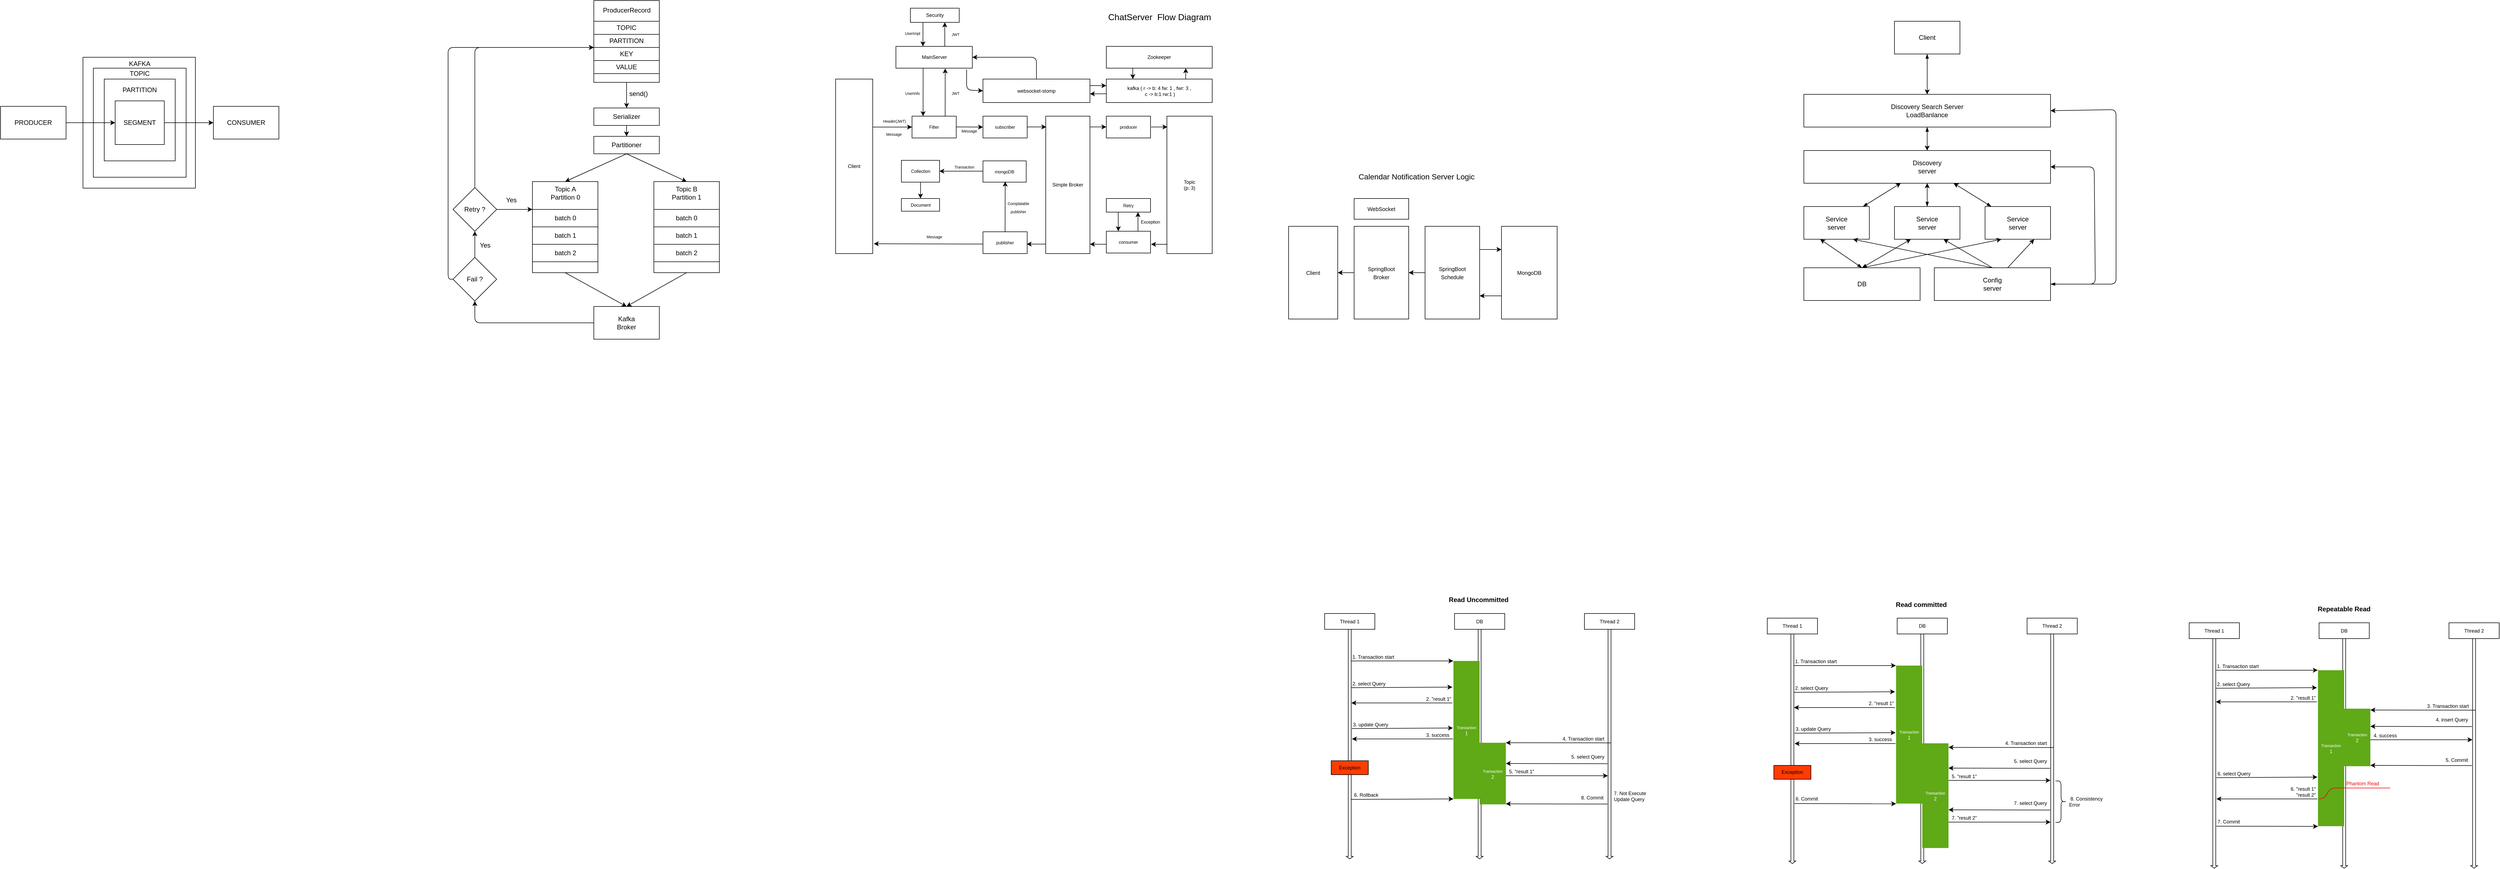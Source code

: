 <mxfile>
    <diagram id="EDpcUb9lTVCbuMQmSW58" name="페이지-1">
        <mxGraphModel dx="856" dy="567" grid="0" gridSize="10" guides="1" tooltips="1" connect="1" arrows="1" fold="1" page="1" pageScale="1" pageWidth="827" pageHeight="1169" math="0" shadow="0">
            <root>
                <mxCell id="0"/>
                <mxCell id="1" parent="0"/>
                <mxCell id="2" value="" style="whiteSpace=wrap;html=1;" parent="1" vertex="1">
                    <mxGeometry x="311" y="250" width="206" height="240" as="geometry"/>
                </mxCell>
                <mxCell id="3" value="&amp;nbsp;" style="whiteSpace=wrap;html=1;" parent="1" vertex="1">
                    <mxGeometry x="330" y="270" width="170" height="200" as="geometry"/>
                </mxCell>
                <mxCell id="4" value="" style="whiteSpace=wrap;html=1;" parent="1" vertex="1">
                    <mxGeometry x="350" y="290" width="130" height="150" as="geometry"/>
                </mxCell>
                <mxCell id="14" value="" style="edgeStyle=none;html=1;" parent="1" source="5" target="10" edge="1">
                    <mxGeometry relative="1" as="geometry"/>
                </mxCell>
                <mxCell id="5" value="SEGMENT" style="whiteSpace=wrap;html=1;" parent="1" vertex="1">
                    <mxGeometry x="370" y="330" width="90" height="80" as="geometry"/>
                </mxCell>
                <mxCell id="6" value="PARTITION" style="text;strokeColor=none;align=center;fillColor=none;html=1;verticalAlign=middle;whiteSpace=wrap;rounded=0;" parent="1" vertex="1">
                    <mxGeometry x="385" y="295" width="60" height="30" as="geometry"/>
                </mxCell>
                <mxCell id="7" value="TOPIC" style="text;strokeColor=none;align=center;fillColor=none;html=1;verticalAlign=middle;whiteSpace=wrap;rounded=0;" parent="1" vertex="1">
                    <mxGeometry x="385" y="265" width="60" height="30" as="geometry"/>
                </mxCell>
                <mxCell id="8" value="KAFKA" style="text;strokeColor=none;align=center;fillColor=none;html=1;verticalAlign=middle;whiteSpace=wrap;rounded=0;" parent="1" vertex="1">
                    <mxGeometry x="385" y="247" width="60" height="30" as="geometry"/>
                </mxCell>
                <mxCell id="13" value="" style="edgeStyle=none;html=1;" parent="1" source="9" target="5" edge="1">
                    <mxGeometry relative="1" as="geometry"/>
                </mxCell>
                <mxCell id="9" value="PRODUCER" style="whiteSpace=wrap;html=1;" parent="1" vertex="1">
                    <mxGeometry x="160" y="340" width="120" height="60" as="geometry"/>
                </mxCell>
                <mxCell id="10" value="CONSUMER" style="whiteSpace=wrap;html=1;" parent="1" vertex="1">
                    <mxGeometry x="550" y="340" width="120" height="60" as="geometry"/>
                </mxCell>
                <mxCell id="42" style="edgeStyle=none;html=1;exitX=0.5;exitY=1;exitDx=0;exitDy=0;entryX=0.5;entryY=0;entryDx=0;entryDy=0;" parent="1" source="16" target="22" edge="1">
                    <mxGeometry relative="1" as="geometry"/>
                </mxCell>
                <mxCell id="16" value="" style="whiteSpace=wrap;html=1;" parent="1" vertex="1">
                    <mxGeometry x="1247" y="146" width="120" height="150" as="geometry"/>
                </mxCell>
                <mxCell id="17" value="ProducerRecord" style="text;html=1;align=center;verticalAlign=middle;resizable=0;points=[];autosize=1;strokeColor=none;fillColor=none;" parent="1" vertex="1">
                    <mxGeometry x="1254.5" y="151" width="105" height="26" as="geometry"/>
                </mxCell>
                <mxCell id="18" value="TOPIC" style="whiteSpace=wrap;html=1;" parent="1" vertex="1">
                    <mxGeometry x="1247" y="184" width="120" height="24" as="geometry"/>
                </mxCell>
                <mxCell id="19" value="PARTITION" style="whiteSpace=wrap;html=1;" parent="1" vertex="1">
                    <mxGeometry x="1247" y="208" width="120" height="24" as="geometry"/>
                </mxCell>
                <mxCell id="20" value="KEY" style="whiteSpace=wrap;html=1;" parent="1" vertex="1">
                    <mxGeometry x="1247" y="232" width="120" height="24" as="geometry"/>
                </mxCell>
                <mxCell id="21" value="VALUE" style="whiteSpace=wrap;html=1;" parent="1" vertex="1">
                    <mxGeometry x="1247" y="256" width="120" height="24" as="geometry"/>
                </mxCell>
                <mxCell id="41" style="edgeStyle=none;html=1;exitX=0.5;exitY=1;exitDx=0;exitDy=0;entryX=0.5;entryY=0;entryDx=0;entryDy=0;" parent="1" source="22" target="23" edge="1">
                    <mxGeometry relative="1" as="geometry"/>
                </mxCell>
                <mxCell id="22" value="Serializer" style="whiteSpace=wrap;html=1;" parent="1" vertex="1">
                    <mxGeometry x="1247" y="343" width="120" height="32" as="geometry"/>
                </mxCell>
                <mxCell id="38" style="edgeStyle=none;html=1;exitX=0.5;exitY=1;exitDx=0;exitDy=0;entryX=0.5;entryY=0;entryDx=0;entryDy=0;" parent="1" source="23" target="24" edge="1">
                    <mxGeometry relative="1" as="geometry"/>
                </mxCell>
                <mxCell id="39" style="edgeStyle=none;html=1;exitX=0.5;exitY=1;exitDx=0;exitDy=0;entryX=0.5;entryY=0;entryDx=0;entryDy=0;" parent="1" source="23" target="29" edge="1">
                    <mxGeometry relative="1" as="geometry"/>
                </mxCell>
                <mxCell id="23" value="Partitioner" style="whiteSpace=wrap;html=1;" parent="1" vertex="1">
                    <mxGeometry x="1247" y="395" width="120" height="32" as="geometry"/>
                </mxCell>
                <mxCell id="36" style="edgeStyle=none;html=1;exitX=0.5;exitY=1;exitDx=0;exitDy=0;entryX=0.5;entryY=0;entryDx=0;entryDy=0;" parent="1" source="24" target="34" edge="1">
                    <mxGeometry relative="1" as="geometry"/>
                </mxCell>
                <mxCell id="24" value="" style="whiteSpace=wrap;html=1;" parent="1" vertex="1">
                    <mxGeometry x="1134.5" y="478" width="120" height="167" as="geometry"/>
                </mxCell>
                <mxCell id="25" value="Topic A&lt;br&gt;Partition 0" style="text;strokeColor=none;align=center;fillColor=none;html=1;verticalAlign=middle;whiteSpace=wrap;rounded=0;" parent="1" vertex="1">
                    <mxGeometry x="1164.503" y="484" width="60" height="30" as="geometry"/>
                </mxCell>
                <mxCell id="26" value="batch 0" style="whiteSpace=wrap;html=1;" parent="1" vertex="1">
                    <mxGeometry x="1134.5" y="529" width="120" height="32" as="geometry"/>
                </mxCell>
                <mxCell id="27" value="batch 1" style="whiteSpace=wrap;html=1;" parent="1" vertex="1">
                    <mxGeometry x="1134.5" y="561" width="120" height="32" as="geometry"/>
                </mxCell>
                <mxCell id="28" value="batch 2" style="whiteSpace=wrap;html=1;" parent="1" vertex="1">
                    <mxGeometry x="1134.5" y="593" width="120" height="32" as="geometry"/>
                </mxCell>
                <mxCell id="37" style="edgeStyle=none;html=1;exitX=0.5;exitY=1;exitDx=0;exitDy=0;entryX=0.5;entryY=0;entryDx=0;entryDy=0;" parent="1" source="29" target="34" edge="1">
                    <mxGeometry relative="1" as="geometry">
                        <mxPoint x="1305" y="704" as="targetPoint"/>
                    </mxGeometry>
                </mxCell>
                <mxCell id="29" value="" style="whiteSpace=wrap;html=1;" parent="1" vertex="1">
                    <mxGeometry x="1357" y="478" width="120" height="167" as="geometry"/>
                </mxCell>
                <mxCell id="30" value="Topic B&lt;br&gt;Partition 1" style="text;strokeColor=none;align=center;fillColor=none;html=1;verticalAlign=middle;whiteSpace=wrap;rounded=0;" parent="1" vertex="1">
                    <mxGeometry x="1387.003" y="484" width="60" height="30" as="geometry"/>
                </mxCell>
                <mxCell id="31" value="batch 0" style="whiteSpace=wrap;html=1;" parent="1" vertex="1">
                    <mxGeometry x="1357" y="529" width="120" height="32" as="geometry"/>
                </mxCell>
                <mxCell id="32" value="batch 1" style="whiteSpace=wrap;html=1;" parent="1" vertex="1">
                    <mxGeometry x="1357" y="561" width="120" height="32" as="geometry"/>
                </mxCell>
                <mxCell id="33" value="batch 2" style="whiteSpace=wrap;html=1;" parent="1" vertex="1">
                    <mxGeometry x="1357" y="593" width="120" height="32" as="geometry"/>
                </mxCell>
                <mxCell id="52" style="edgeStyle=none;html=1;exitX=0;exitY=0.5;exitDx=0;exitDy=0;entryX=0.5;entryY=1;entryDx=0;entryDy=0;" parent="1" source="34" target="45" edge="1">
                    <mxGeometry relative="1" as="geometry">
                        <Array as="points">
                            <mxPoint x="1029" y="737"/>
                        </Array>
                    </mxGeometry>
                </mxCell>
                <mxCell id="34" value="Kafka&lt;br&gt;Broker" style="whiteSpace=wrap;html=1;" parent="1" vertex="1">
                    <mxGeometry x="1247" y="706.996" width="120" height="60" as="geometry"/>
                </mxCell>
                <mxCell id="43" value="send()" style="text;strokeColor=none;align=center;fillColor=none;html=1;verticalAlign=middle;whiteSpace=wrap;rounded=0;" parent="1" vertex="1">
                    <mxGeometry x="1299.497" y="302.004" width="60" height="30" as="geometry"/>
                </mxCell>
                <mxCell id="50" style="edgeStyle=none;html=1;exitX=0.5;exitY=0;exitDx=0;exitDy=0;entryX=0.5;entryY=1;entryDx=0;entryDy=0;" parent="1" source="45" target="46" edge="1">
                    <mxGeometry relative="1" as="geometry"/>
                </mxCell>
                <mxCell id="54" style="edgeStyle=none;html=1;exitX=0;exitY=0.5;exitDx=0;exitDy=0;entryX=0;entryY=0;entryDx=0;entryDy=0;" parent="1" source="45" target="20" edge="1">
                    <mxGeometry relative="1" as="geometry">
                        <Array as="points">
                            <mxPoint x="980" y="657"/>
                            <mxPoint x="980" y="232"/>
                        </Array>
                    </mxGeometry>
                </mxCell>
                <mxCell id="45" value="Fail ?" style="rhombus;whiteSpace=wrap;html=1;" parent="1" vertex="1">
                    <mxGeometry x="989" y="617" width="80" height="80" as="geometry"/>
                </mxCell>
                <mxCell id="47" style="edgeStyle=none;html=1;exitX=1;exitY=0.5;exitDx=0;exitDy=0;entryX=0;entryY=0;entryDx=0;entryDy=0;" parent="1" source="46" target="26" edge="1">
                    <mxGeometry relative="1" as="geometry"/>
                </mxCell>
                <mxCell id="53" style="edgeStyle=none;html=1;exitX=0.5;exitY=0;exitDx=0;exitDy=0;entryX=0;entryY=0;entryDx=0;entryDy=0;" parent="1" source="46" target="20" edge="1">
                    <mxGeometry relative="1" as="geometry">
                        <Array as="points">
                            <mxPoint x="1029" y="232"/>
                        </Array>
                    </mxGeometry>
                </mxCell>
                <mxCell id="46" value="Retry ?" style="rhombus;whiteSpace=wrap;html=1;" parent="1" vertex="1">
                    <mxGeometry x="989" y="489" width="80" height="80" as="geometry"/>
                </mxCell>
                <mxCell id="48" value="Yes" style="text;strokeColor=none;align=center;fillColor=none;html=1;verticalAlign=middle;whiteSpace=wrap;rounded=0;" parent="1" vertex="1">
                    <mxGeometry x="1066.429" y="496.714" width="60" height="30" as="geometry"/>
                </mxCell>
                <mxCell id="51" value="Yes" style="text;strokeColor=none;align=center;fillColor=none;html=1;verticalAlign=middle;whiteSpace=wrap;rounded=0;" parent="1" vertex="1">
                    <mxGeometry x="1018.004" y="580.001" width="60" height="30" as="geometry"/>
                </mxCell>
                <mxCell id="124" value="" style="edgeStyle=none;html=1;fontSize=7;entryX=1;entryY=0.5;entryDx=0;entryDy=0;" parent="1" source="55" target="105" edge="1">
                    <mxGeometry relative="1" as="geometry">
                        <Array as="points">
                            <mxPoint x="2058" y="250"/>
                        </Array>
                    </mxGeometry>
                </mxCell>
                <mxCell id="55" value="websocket-stomp" style="whiteSpace=wrap;html=1;fontSize=9;" parent="1" vertex="1">
                    <mxGeometry x="1960" y="290" width="196" height="43" as="geometry"/>
                </mxCell>
                <mxCell id="56" value="subscriber" style="whiteSpace=wrap;html=1;fontSize=8;" parent="1" vertex="1">
                    <mxGeometry x="1960" y="358.0" width="81" height="40" as="geometry"/>
                </mxCell>
                <mxCell id="57" value="Simple Broker" style="whiteSpace=wrap;html=1;fontSize=9;" parent="1" vertex="1">
                    <mxGeometry x="2075" y="358" width="81" height="252" as="geometry"/>
                </mxCell>
                <mxCell id="83" style="edgeStyle=none;html=1;fontSize=10;exitX=0.75;exitY=0;exitDx=0;exitDy=0;entryX=0.75;entryY=1;entryDx=0;entryDy=0;" parent="1" source="58" target="80" edge="1">
                    <mxGeometry relative="1" as="geometry">
                        <mxPoint x="2330" y="270" as="targetPoint"/>
                    </mxGeometry>
                </mxCell>
                <mxCell id="58" value="kafka ( r -&amp;gt; b: 4 fw: 1 , fwr: 3 ,&lt;br style=&quot;font-size: 9px;&quot;&gt;&amp;nbsp;c -&amp;gt; b:1 rw:1 )" style="whiteSpace=wrap;html=1;fontSize=9;" parent="1" vertex="1">
                    <mxGeometry x="2186" y="290" width="194" height="43" as="geometry"/>
                </mxCell>
                <mxCell id="59" value="producer" style="whiteSpace=wrap;html=1;fontSize=8;" parent="1" vertex="1">
                    <mxGeometry x="2186" y="358.0" width="81" height="40" as="geometry"/>
                </mxCell>
                <mxCell id="60" value="Topic&lt;br style=&quot;font-size: 9px;&quot;&gt;(p: 3)" style="whiteSpace=wrap;html=1;fontSize=9;" parent="1" vertex="1">
                    <mxGeometry x="2297" y="358" width="83" height="252" as="geometry"/>
                </mxCell>
                <mxCell id="61" value="consumer" style="whiteSpace=wrap;html=1;fontSize=8;" parent="1" vertex="1">
                    <mxGeometry x="2186" y="569" width="81" height="40" as="geometry"/>
                </mxCell>
                <mxCell id="63" value="publisher" style="whiteSpace=wrap;html=1;fontSize=8;" parent="1" vertex="1">
                    <mxGeometry x="1960" y="570" width="81" height="40" as="geometry"/>
                </mxCell>
                <mxCell id="73" value="mongoDB" style="whiteSpace=wrap;html=1;fontSize=8;" parent="1" vertex="1">
                    <mxGeometry x="1960" y="440" width="79.25" height="39" as="geometry"/>
                </mxCell>
                <mxCell id="78" value="" style="edgeStyle=none;html=1;fontSize=10;entryX=0;entryY=0.5;entryDx=0;entryDy=0;exitX=0.984;exitY=0.275;exitDx=0;exitDy=0;exitPerimeter=0;" parent="1" source="75" target="99" edge="1">
                    <mxGeometry relative="1" as="geometry"/>
                </mxCell>
                <mxCell id="75" value="Client" style="whiteSpace=wrap;html=1;fontSize=9;" parent="1" vertex="1">
                    <mxGeometry x="1690" y="290" width="68" height="320" as="geometry"/>
                </mxCell>
                <mxCell id="84" value="" style="edgeStyle=none;html=1;fontSize=10;exitX=0.25;exitY=1;exitDx=0;exitDy=0;entryX=0.25;entryY=0;entryDx=0;entryDy=0;" parent="1" source="80" target="58" edge="1">
                    <mxGeometry relative="1" as="geometry"/>
                </mxCell>
                <mxCell id="80" value="Zookeeper" style="whiteSpace=wrap;html=1;fontSize=9;" parent="1" vertex="1">
                    <mxGeometry x="2186" y="230" width="194" height="40" as="geometry"/>
                </mxCell>
                <mxCell id="85" value="&lt;font style=&quot;font-size: 16px;&quot;&gt;ChatServer&amp;nbsp; Flow Diagram&lt;/font&gt;" style="text;strokeColor=none;align=right;fillColor=none;html=1;verticalAlign=top;whiteSpace=wrap;rounded=0;fontSize=14;horizontal=1;" parent="1" vertex="1">
                    <mxGeometry x="2170" y="160" width="210" height="50" as="geometry"/>
                </mxCell>
                <mxCell id="90" value="" style="edgeStyle=none;html=1;fontSize=10;exitX=0;exitY=0.75;exitDx=0;exitDy=0;entryX=1;entryY=0.75;entryDx=0;entryDy=0;" parent="1" source="86" target="88" edge="1">
                    <mxGeometry relative="1" as="geometry"/>
                </mxCell>
                <mxCell id="86" value="&lt;font style=&quot;font-size: 10px;&quot;&gt;MongoDB&lt;/font&gt;" style="whiteSpace=wrap;html=1;" parent="1" vertex="1">
                    <mxGeometry x="2910" y="560" width="102" height="170" as="geometry"/>
                </mxCell>
                <mxCell id="87" value="&lt;span style=&quot;font-size: 10px;&quot;&gt;WebSocket&lt;/span&gt;" style="whiteSpace=wrap;html=1;" parent="1" vertex="1">
                    <mxGeometry x="2640" y="509" width="100" height="38" as="geometry"/>
                </mxCell>
                <mxCell id="89" value="" style="edgeStyle=none;html=1;fontSize=10;exitX=1;exitY=0.25;exitDx=0;exitDy=0;entryX=0;entryY=0.25;entryDx=0;entryDy=0;" parent="1" source="88" target="86" edge="1">
                    <mxGeometry relative="1" as="geometry"/>
                </mxCell>
                <mxCell id="93" value="" style="edgeStyle=none;html=1;fontSize=10;" parent="1" source="88" target="92" edge="1">
                    <mxGeometry relative="1" as="geometry"/>
                </mxCell>
                <mxCell id="88" value="&lt;span style=&quot;font-size: 10px;&quot;&gt;SpringBoot&lt;br&gt;Schedule&lt;/span&gt;" style="whiteSpace=wrap;html=1;" parent="1" vertex="1">
                    <mxGeometry x="2770" y="560" width="100" height="170" as="geometry"/>
                </mxCell>
                <mxCell id="91" value="&lt;span style=&quot;font-size: 10px;&quot;&gt;Client&lt;/span&gt;" style="whiteSpace=wrap;html=1;" parent="1" vertex="1">
                    <mxGeometry x="2520" y="560" width="90" height="170" as="geometry"/>
                </mxCell>
                <mxCell id="94" value="" style="edgeStyle=none;html=1;fontSize=10;" parent="1" source="92" target="91" edge="1">
                    <mxGeometry relative="1" as="geometry"/>
                </mxCell>
                <mxCell id="92" value="&lt;span style=&quot;font-size: 10px;&quot;&gt;SpringBoot&lt;br&gt;Broker&lt;br&gt;&lt;/span&gt;" style="whiteSpace=wrap;html=1;" parent="1" vertex="1">
                    <mxGeometry x="2640" y="560" width="100" height="170" as="geometry"/>
                </mxCell>
                <mxCell id="95" value="&lt;font style=&quot;font-size: 14px;&quot;&gt;Calendar Notification Server Logic&lt;/font&gt;" style="text;strokeColor=none;align=center;fillColor=none;html=1;verticalAlign=middle;whiteSpace=wrap;rounded=0;fontSize=10;" parent="1" vertex="1">
                    <mxGeometry x="2638" y="454" width="233" height="30" as="geometry"/>
                </mxCell>
                <mxCell id="106" value="" style="edgeStyle=none;html=1;exitX=0.75;exitY=0;exitDx=0;exitDy=0;entryX=0.645;entryY=1.013;entryDx=0;entryDy=0;entryPerimeter=0;" parent="1" source="99" target="105" edge="1">
                    <mxGeometry relative="1" as="geometry"/>
                </mxCell>
                <mxCell id="99" value="Filter" style="whiteSpace=wrap;html=1;fontSize=8;" parent="1" vertex="1">
                    <mxGeometry x="1830" y="358.0" width="81" height="40" as="geometry"/>
                </mxCell>
                <mxCell id="108" value="" style="edgeStyle=none;html=1;exitX=0.356;exitY=0.975;exitDx=0;exitDy=0;entryX=0.25;entryY=0;entryDx=0;entryDy=0;exitPerimeter=0;" parent="1" source="105" target="99" edge="1">
                    <mxGeometry relative="1" as="geometry"/>
                </mxCell>
                <mxCell id="125" value="" style="edgeStyle=none;html=1;fontSize=7;entryX=0;entryY=0.5;entryDx=0;entryDy=0;exitX=0.925;exitY=1.058;exitDx=0;exitDy=0;exitPerimeter=0;" parent="1" source="105" target="55" edge="1">
                    <mxGeometry relative="1" as="geometry">
                        <Array as="points">
                            <mxPoint x="1930" y="310"/>
                        </Array>
                    </mxGeometry>
                </mxCell>
                <mxCell id="105" value="MainServer" style="whiteSpace=wrap;html=1;fontSize=9;" parent="1" vertex="1">
                    <mxGeometry x="1800.5" y="230" width="140" height="40" as="geometry"/>
                </mxCell>
                <mxCell id="109" value="&lt;font style=&quot;font-size: 7px;&quot;&gt;JWT&lt;/font&gt;" style="text;strokeColor=none;align=center;fillColor=none;html=1;verticalAlign=middle;whiteSpace=wrap;rounded=0;" parent="1" vertex="1">
                    <mxGeometry x="1890" y="300" width="39.5" height="30" as="geometry"/>
                </mxCell>
                <mxCell id="110" value="&lt;font style=&quot;font-size: 7px;&quot;&gt;UserInfo&lt;/font&gt;" style="text;strokeColor=none;align=center;fillColor=none;html=1;verticalAlign=middle;whiteSpace=wrap;rounded=0;" parent="1" vertex="1">
                    <mxGeometry x="1800.5" y="300" width="60" height="30" as="geometry"/>
                </mxCell>
                <mxCell id="112" value="&lt;font style=&quot;font-size: 7px;&quot;&gt;Header(JWT)&lt;/font&gt;" style="text;strokeColor=none;align=center;fillColor=none;html=1;verticalAlign=middle;whiteSpace=wrap;rounded=0;" parent="1" vertex="1">
                    <mxGeometry x="1768" y="351" width="60" height="30" as="geometry"/>
                </mxCell>
                <mxCell id="113" value="&lt;font style=&quot;font-size: 7px;&quot;&gt;Message&lt;/font&gt;" style="text;strokeColor=none;align=center;fillColor=none;html=1;verticalAlign=middle;whiteSpace=wrap;rounded=0;" parent="1" vertex="1">
                    <mxGeometry x="1767" y="375" width="60" height="30" as="geometry"/>
                </mxCell>
                <mxCell id="114" value="&lt;font style=&quot;font-size: 7px;&quot;&gt;Message&lt;/font&gt;" style="text;strokeColor=none;align=center;fillColor=none;html=1;verticalAlign=middle;whiteSpace=wrap;rounded=0;" parent="1" vertex="1">
                    <mxGeometry x="1904.5" y="369" width="60" height="30" as="geometry"/>
                </mxCell>
                <mxCell id="115" value="Security" style="whiteSpace=wrap;html=1;fontSize=9;" parent="1" vertex="1">
                    <mxGeometry x="1827" y="160" width="89.5" height="26" as="geometry"/>
                </mxCell>
                <mxCell id="116" value="" style="edgeStyle=none;html=1;entryX=0.645;entryY=1.013;entryDx=0;entryDy=0;entryPerimeter=0;" parent="1" edge="1">
                    <mxGeometry relative="1" as="geometry">
                        <mxPoint x="1890" y="230" as="sourcePoint"/>
                        <mxPoint x="1890.05" y="186" as="targetPoint"/>
                    </mxGeometry>
                </mxCell>
                <mxCell id="117" value="" style="edgeStyle=none;html=1;exitX=0.356;exitY=0.975;exitDx=0;exitDy=0;exitPerimeter=0;" parent="1" edge="1">
                    <mxGeometry relative="1" as="geometry">
                        <mxPoint x="1850.09" y="186" as="sourcePoint"/>
                        <mxPoint x="1850" y="230" as="targetPoint"/>
                    </mxGeometry>
                </mxCell>
                <mxCell id="118" value="&lt;font style=&quot;font-size: 7px;&quot;&gt;JWT&lt;/font&gt;" style="text;strokeColor=none;align=center;fillColor=none;html=1;verticalAlign=middle;whiteSpace=wrap;rounded=0;" parent="1" vertex="1">
                    <mxGeometry x="1890" y="200" width="39.5" height="14" as="geometry"/>
                </mxCell>
                <mxCell id="119" value="&lt;span style=&quot;font-size: 7px;&quot;&gt;UserImpl&lt;/span&gt;" style="text;strokeColor=none;align=center;fillColor=none;html=1;verticalAlign=middle;whiteSpace=wrap;rounded=0;" parent="1" vertex="1">
                    <mxGeometry x="1810.5" y="196" width="40" height="18" as="geometry"/>
                </mxCell>
                <mxCell id="121" value="&lt;font style=&quot;font-size: 7px;&quot;&gt;Message&lt;/font&gt;" style="text;strokeColor=none;align=center;fillColor=none;html=1;verticalAlign=middle;whiteSpace=wrap;rounded=0;" parent="1" vertex="1">
                    <mxGeometry x="1840.5" y="563" width="60" height="30" as="geometry"/>
                </mxCell>
                <mxCell id="122" value="" style="edgeStyle=none;html=1;fontSize=10;" parent="1" edge="1">
                    <mxGeometry relative="1" as="geometry">
                        <mxPoint x="2156.0" y="302" as="sourcePoint"/>
                        <mxPoint x="2186" y="302" as="targetPoint"/>
                    </mxGeometry>
                </mxCell>
                <mxCell id="123" value="" style="edgeStyle=none;html=1;fontSize=10;" parent="1" edge="1">
                    <mxGeometry relative="1" as="geometry">
                        <mxPoint x="2186" y="316.865" as="sourcePoint"/>
                        <mxPoint x="2156.0" y="317.135" as="targetPoint"/>
                    </mxGeometry>
                </mxCell>
                <mxCell id="126" value="" style="edgeStyle=none;html=1;fontSize=10;entryX=0;entryY=0.5;entryDx=0;entryDy=0;" parent="1" target="56" edge="1">
                    <mxGeometry relative="1" as="geometry">
                        <mxPoint x="1911.0" y="377.72" as="sourcePoint"/>
                        <mxPoint x="1945.0" y="377.72" as="targetPoint"/>
                    </mxGeometry>
                </mxCell>
                <mxCell id="127" value="&lt;font style=&quot;font-size: 8px;&quot;&gt;Collection&lt;/font&gt;" style="whiteSpace=wrap;html=1;fontSize=8;" parent="1" vertex="1">
                    <mxGeometry x="1810.5" y="439" width="70" height="40" as="geometry"/>
                </mxCell>
                <mxCell id="131" value="&lt;font style=&quot;font-size: 8px;&quot;&gt;Document&lt;/font&gt;" style="whiteSpace=wrap;html=1;fontSize=8;" parent="1" vertex="1">
                    <mxGeometry x="1810.5" y="509" width="70" height="23.29" as="geometry"/>
                </mxCell>
                <mxCell id="134" value="" style="edgeStyle=none;html=1;fontSize=10;" parent="1" edge="1">
                    <mxGeometry relative="1" as="geometry">
                        <mxPoint x="2268" y="377.85" as="sourcePoint"/>
                        <mxPoint x="2298" y="377.85" as="targetPoint"/>
                    </mxGeometry>
                </mxCell>
                <mxCell id="137" value="" style="edgeStyle=none;html=1;fontSize=10;" parent="1" edge="1">
                    <mxGeometry relative="1" as="geometry">
                        <mxPoint x="2156.0" y="377.79" as="sourcePoint"/>
                        <mxPoint x="2186" y="377.79" as="targetPoint"/>
                    </mxGeometry>
                </mxCell>
                <mxCell id="139" value="" style="edgeStyle=none;html=1;fontSize=10;" parent="1" edge="1">
                    <mxGeometry relative="1" as="geometry">
                        <mxPoint x="2041" y="377.79" as="sourcePoint"/>
                        <mxPoint x="2076" y="377.79" as="targetPoint"/>
                    </mxGeometry>
                </mxCell>
                <mxCell id="142" value="" style="edgeStyle=none;html=1;fontSize=10;entryX=0.993;entryY=0.375;entryDx=0;entryDy=0;entryPerimeter=0;" parent="1" edge="1">
                    <mxGeometry relative="1" as="geometry">
                        <mxPoint x="1960" y="458.9" as="sourcePoint"/>
                        <mxPoint x="1880.01" y="458.9" as="targetPoint"/>
                        <Array as="points">
                            <mxPoint x="1940" y="458.9"/>
                        </Array>
                    </mxGeometry>
                </mxCell>
                <mxCell id="145" value="" style="edgeStyle=none;html=1;entryX=0.5;entryY=0;entryDx=0;entryDy=0;" parent="1" target="131" edge="1">
                    <mxGeometry relative="1" as="geometry">
                        <mxPoint x="1845.64" y="479.5" as="sourcePoint"/>
                        <mxPoint x="1845" y="510" as="targetPoint"/>
                    </mxGeometry>
                </mxCell>
                <mxCell id="146" value="" style="edgeStyle=none;html=1;fontSize=10;" parent="1" edge="1">
                    <mxGeometry relative="1" as="geometry">
                        <mxPoint x="1960.49" y="592.55" as="sourcePoint"/>
                        <mxPoint x="1760" y="592" as="targetPoint"/>
                    </mxGeometry>
                </mxCell>
                <mxCell id="147" value="" style="edgeStyle=none;html=1;fontSize=10;entryX=0.99;entryY=0.567;entryDx=0;entryDy=0;entryPerimeter=0;" parent="1" target="63" edge="1">
                    <mxGeometry relative="1" as="geometry">
                        <mxPoint x="2075" y="592.55" as="sourcePoint"/>
                        <mxPoint x="2045.01" y="592.55" as="targetPoint"/>
                    </mxGeometry>
                </mxCell>
                <mxCell id="149" value="" style="edgeStyle=none;html=1;fontSize=10;entryX=0.993;entryY=0.375;entryDx=0;entryDy=0;entryPerimeter=0;" parent="1" edge="1">
                    <mxGeometry relative="1" as="geometry">
                        <mxPoint x="2185.99" y="592.82" as="sourcePoint"/>
                        <mxPoint x="2156.0" y="592.82" as="targetPoint"/>
                    </mxGeometry>
                </mxCell>
                <mxCell id="150" value="" style="edgeStyle=none;html=1;fontSize=10;entryX=0.993;entryY=0.375;entryDx=0;entryDy=0;entryPerimeter=0;" parent="1" edge="1">
                    <mxGeometry relative="1" as="geometry">
                        <mxPoint x="2298" y="593" as="sourcePoint"/>
                        <mxPoint x="2268.01" y="593" as="targetPoint"/>
                    </mxGeometry>
                </mxCell>
                <mxCell id="151" value="&lt;font style=&quot;font-size: 7px;&quot;&gt;Transaction&lt;/font&gt;" style="text;strokeColor=none;align=center;fillColor=none;html=1;verticalAlign=middle;whiteSpace=wrap;rounded=0;" parent="1" vertex="1">
                    <mxGeometry x="1900.5" y="439" width="50.25" height="21" as="geometry"/>
                </mxCell>
                <mxCell id="154" value="" style="edgeStyle=none;html=1;exitX=0.5;exitY=0;exitDx=0;exitDy=0;" parent="1" source="63" edge="1">
                    <mxGeometry relative="1" as="geometry">
                        <mxPoint x="2000.25" y="529.0" as="sourcePoint"/>
                        <mxPoint x="2000.75" y="478" as="targetPoint"/>
                    </mxGeometry>
                </mxCell>
                <mxCell id="155" value="&lt;span style=&quot;font-size: 7px;&quot;&gt;Complatable&lt;br&gt;publisher&lt;br&gt;&lt;/span&gt;" style="text;strokeColor=none;align=center;fillColor=none;html=1;verticalAlign=middle;whiteSpace=wrap;rounded=0;" parent="1" vertex="1">
                    <mxGeometry x="2000" y="509" width="50" height="30" as="geometry"/>
                </mxCell>
                <mxCell id="156" value="Retry" style="whiteSpace=wrap;html=1;fontSize=8;" parent="1" vertex="1">
                    <mxGeometry x="2186" y="509" width="81" height="25" as="geometry"/>
                </mxCell>
                <mxCell id="158" value="Exception" style="text;strokeColor=none;align=center;fillColor=none;html=1;verticalAlign=middle;whiteSpace=wrap;rounded=0;fontSize=8;" parent="1" vertex="1">
                    <mxGeometry x="2237" y="537" width="60" height="30" as="geometry"/>
                </mxCell>
                <mxCell id="159" value="" style="edgeStyle=none;html=1;fontSize=8;exitX=0.269;exitY=0.988;exitDx=0;exitDy=0;exitPerimeter=0;" parent="1" source="156" edge="1">
                    <mxGeometry relative="1" as="geometry">
                        <mxPoint x="2208" y="539" as="sourcePoint"/>
                        <mxPoint x="2208" y="569" as="targetPoint"/>
                    </mxGeometry>
                </mxCell>
                <mxCell id="160" value="" style="edgeStyle=none;html=1;fontSize=8;" parent="1" edge="1">
                    <mxGeometry relative="1" as="geometry">
                        <mxPoint x="2244" y="569" as="sourcePoint"/>
                        <mxPoint x="2244" y="534" as="targetPoint"/>
                    </mxGeometry>
                </mxCell>
                <mxCell id="161" value="Discovery&lt;br&gt;server" style="whiteSpace=wrap;html=1;" parent="1" vertex="1">
                    <mxGeometry x="3464" y="421" width="452" height="60" as="geometry"/>
                </mxCell>
                <mxCell id="180" value="" style="edgeStyle=none;html=1;startArrow=blockThin;startFill=1;" parent="1" source="162" target="161" edge="1">
                    <mxGeometry relative="1" as="geometry"/>
                </mxCell>
                <mxCell id="162" value="Service&lt;br&gt;server" style="whiteSpace=wrap;html=1;" parent="1" vertex="1">
                    <mxGeometry x="3464" y="523.71" width="120" height="60" as="geometry"/>
                </mxCell>
                <mxCell id="181" value="" style="edgeStyle=none;html=1;startArrow=blockThin;startFill=1;" parent="1" source="163" target="161" edge="1">
                    <mxGeometry relative="1" as="geometry"/>
                </mxCell>
                <mxCell id="163" value="Service&lt;br&gt;server" style="whiteSpace=wrap;html=1;" parent="1" vertex="1">
                    <mxGeometry x="3630" y="523.71" width="120" height="60" as="geometry"/>
                </mxCell>
                <mxCell id="182" value="" style="edgeStyle=none;html=1;startArrow=blockThin;startFill=1;" parent="1" source="165" target="161" edge="1">
                    <mxGeometry relative="1" as="geometry"/>
                </mxCell>
                <mxCell id="165" value="Service&lt;br&gt;server" style="whiteSpace=wrap;html=1;" parent="1" vertex="1">
                    <mxGeometry x="3796" y="523.71" width="120" height="60" as="geometry"/>
                </mxCell>
                <mxCell id="177" style="edgeStyle=none;html=1;exitX=0.5;exitY=0;exitDx=0;exitDy=0;entryX=0.25;entryY=1;entryDx=0;entryDy=0;startArrow=blockThin;startFill=1;" parent="1" source="167" target="162" edge="1">
                    <mxGeometry relative="1" as="geometry"/>
                </mxCell>
                <mxCell id="178" style="edgeStyle=none;html=1;exitX=0.5;exitY=0;exitDx=0;exitDy=0;entryX=0.25;entryY=1;entryDx=0;entryDy=0;startArrow=blockThin;startFill=1;" parent="1" source="167" target="163" edge="1">
                    <mxGeometry relative="1" as="geometry"/>
                </mxCell>
                <mxCell id="179" style="edgeStyle=none;html=1;exitX=0.5;exitY=0;exitDx=0;exitDy=0;entryX=0.25;entryY=1;entryDx=0;entryDy=0;startArrow=blockThin;startFill=1;" parent="1" source="167" target="165" edge="1">
                    <mxGeometry relative="1" as="geometry"/>
                </mxCell>
                <mxCell id="167" value="DB" style="whiteSpace=wrap;html=1;" parent="1" vertex="1">
                    <mxGeometry x="3464" y="636" width="213" height="60" as="geometry"/>
                </mxCell>
                <mxCell id="172" value="" style="edgeStyle=none;html=1;entryX=0.75;entryY=1;entryDx=0;entryDy=0;" parent="1" source="170" target="165" edge="1">
                    <mxGeometry relative="1" as="geometry"/>
                </mxCell>
                <mxCell id="173" style="edgeStyle=none;html=1;exitX=0.5;exitY=0;exitDx=0;exitDy=0;entryX=0.75;entryY=1;entryDx=0;entryDy=0;" parent="1" source="170" target="163" edge="1">
                    <mxGeometry relative="1" as="geometry"/>
                </mxCell>
                <mxCell id="174" style="edgeStyle=none;html=1;exitX=0.5;exitY=0;exitDx=0;exitDy=0;entryX=0.75;entryY=1;entryDx=0;entryDy=0;" parent="1" source="170" target="162" edge="1">
                    <mxGeometry relative="1" as="geometry"/>
                </mxCell>
                <mxCell id="176" style="edgeStyle=none;html=1;exitX=1;exitY=0.5;exitDx=0;exitDy=0;entryX=1;entryY=0.5;entryDx=0;entryDy=0;" parent="1" source="170" target="161" edge="1">
                    <mxGeometry relative="1" as="geometry">
                        <Array as="points">
                            <mxPoint x="3998" y="666"/>
                            <mxPoint x="3996" y="451"/>
                        </Array>
                    </mxGeometry>
                </mxCell>
                <mxCell id="187" style="edgeStyle=none;html=1;exitX=1;exitY=0.5;exitDx=0;exitDy=0;entryX=1;entryY=0.5;entryDx=0;entryDy=0;startArrow=blockThin;startFill=1;" parent="1" source="170" target="183" edge="1">
                    <mxGeometry relative="1" as="geometry">
                        <Array as="points">
                            <mxPoint x="4036" y="666"/>
                            <mxPoint x="4036" y="346"/>
                        </Array>
                    </mxGeometry>
                </mxCell>
                <mxCell id="170" value="Config&lt;br&gt;server" style="whiteSpace=wrap;html=1;" parent="1" vertex="1">
                    <mxGeometry x="3703" y="636" width="213" height="60" as="geometry"/>
                </mxCell>
                <mxCell id="184" value="" style="edgeStyle=none;html=1;startArrow=blockThin;startFill=1;" parent="1" source="183" target="161" edge="1">
                    <mxGeometry relative="1" as="geometry"/>
                </mxCell>
                <mxCell id="183" value="Discovery Search Server&lt;br&gt;LoadBanlance" style="whiteSpace=wrap;html=1;" parent="1" vertex="1">
                    <mxGeometry x="3464" y="318" width="452" height="60" as="geometry"/>
                </mxCell>
                <mxCell id="186" value="" style="edgeStyle=none;html=1;startArrow=blockThin;startFill=1;" parent="1" source="185" target="183" edge="1">
                    <mxGeometry relative="1" as="geometry"/>
                </mxCell>
                <mxCell id="185" value="Client" style="whiteSpace=wrap;html=1;" parent="1" vertex="1">
                    <mxGeometry x="3630" y="184" width="120" height="60" as="geometry"/>
                </mxCell>
                <mxCell id="188" value="Thread 1" style="whiteSpace=wrap;html=1;fontSize=9;" vertex="1" parent="1">
                    <mxGeometry x="2586" y="1270" width="92" height="29" as="geometry"/>
                </mxCell>
                <mxCell id="194" value="" style="shape=singleArrow;direction=south;whiteSpace=wrap;html=1;arrowWidth=0.434;arrowSize=0.011;fillColor=#FFFFFF;" vertex="1" parent="1">
                    <mxGeometry x="2625.75" y="1299" width="12.5" height="421" as="geometry"/>
                </mxCell>
                <mxCell id="198" value="" style="shape=singleArrow;direction=south;whiteSpace=wrap;html=1;arrowWidth=0.434;arrowSize=0.011;fillColor=#FFFFFF;" vertex="1" parent="1">
                    <mxGeometry x="2863.75" y="1299" width="12.5" height="421" as="geometry"/>
                </mxCell>
                <mxCell id="199" value="" style="shape=singleArrow;direction=south;whiteSpace=wrap;html=1;arrowWidth=0.434;arrowSize=0.011;fillColor=#FFFFFF;" vertex="1" parent="1">
                    <mxGeometry x="3101.75" y="1299" width="12.5" height="421" as="geometry"/>
                </mxCell>
                <mxCell id="207" value="&lt;font style=&quot;font-size: 7px;&quot;&gt;Transaction&lt;br&gt;&lt;/font&gt;1" style="rounded=0;whiteSpace=wrap;html=1;fontSize=9;horizontal=1;labelBackgroundColor=none;fillColor=#60a917;fontColor=#ffffff;strokeColor=none;" vertex="1" parent="1">
                    <mxGeometry x="2822" y="1357" width="48" height="253" as="geometry"/>
                </mxCell>
                <mxCell id="208" value="" style="endArrow=classic;html=1;fontSize=7;entryX=-0.007;entryY=0.043;entryDx=0;entryDy=0;entryPerimeter=0;" edge="1" parent="1">
                    <mxGeometry relative="1" as="geometry">
                        <mxPoint x="2635" y="1357" as="sourcePoint"/>
                        <mxPoint x="2821.685" y="1356.975" as="targetPoint"/>
                    </mxGeometry>
                </mxCell>
                <mxCell id="210" value="1. Transaction start" style="edgeLabel;resizable=0;html=1;align=left;verticalAlign=bottom;fontSize=9;" connectable="0" vertex="1" parent="208">
                    <mxGeometry x="-1" relative="1" as="geometry"/>
                </mxCell>
                <mxCell id="211" value="" style="endArrow=classic;html=1;fontSize=7;" edge="1" parent="1">
                    <mxGeometry relative="1" as="geometry">
                        <mxPoint x="2635" y="1406" as="sourcePoint"/>
                        <mxPoint x="2820" y="1405" as="targetPoint"/>
                    </mxGeometry>
                </mxCell>
                <mxCell id="213" value="2. select Query" style="edgeLabel;resizable=0;html=1;align=left;verticalAlign=bottom;fontSize=9;" connectable="0" vertex="1" parent="211">
                    <mxGeometry x="-1" relative="1" as="geometry"/>
                </mxCell>
                <mxCell id="216" value="" style="endArrow=classic;html=1;fontSize=7;exitX=-0.023;exitY=0.237;exitDx=0;exitDy=0;exitPerimeter=0;" edge="1" parent="1">
                    <mxGeometry relative="1" as="geometry">
                        <mxPoint x="2819.942" y="1434.025" as="sourcePoint"/>
                        <mxPoint x="2635" y="1434" as="targetPoint"/>
                    </mxGeometry>
                </mxCell>
                <mxCell id="218" value="2. &quot;result 1&quot;" style="edgeLabel;resizable=0;html=1;align=left;verticalAlign=bottom;fontSize=9;" connectable="0" vertex="1" parent="216">
                    <mxGeometry x="-1" relative="1" as="geometry">
                        <mxPoint x="-50" as="offset"/>
                    </mxGeometry>
                </mxCell>
                <mxCell id="219" value="" style="endArrow=classic;html=1;fontSize=7;" edge="1" parent="1">
                    <mxGeometry relative="1" as="geometry">
                        <mxPoint x="2636" y="1481" as="sourcePoint"/>
                        <mxPoint x="2821" y="1480.0" as="targetPoint"/>
                    </mxGeometry>
                </mxCell>
                <mxCell id="220" value="3. update Query" style="edgeLabel;resizable=0;html=1;align=left;verticalAlign=bottom;fontSize=9;" connectable="0" vertex="1" parent="219">
                    <mxGeometry x="-1" relative="1" as="geometry"/>
                </mxCell>
                <mxCell id="221" value="" style="endArrow=classic;html=1;fontSize=7;exitX=-0.023;exitY=0.237;exitDx=0;exitDy=0;exitPerimeter=0;" edge="1" parent="1">
                    <mxGeometry relative="1" as="geometry">
                        <mxPoint x="2821.002" y="1500.025" as="sourcePoint"/>
                        <mxPoint x="2636.06" y="1500" as="targetPoint"/>
                    </mxGeometry>
                </mxCell>
                <mxCell id="223" value="3. success" style="edgeLabel;resizable=0;html=1;align=left;verticalAlign=bottom;fontSize=9;" connectable="0" vertex="1" parent="221">
                    <mxGeometry x="-1" relative="1" as="geometry">
                        <mxPoint x="-51" as="offset"/>
                    </mxGeometry>
                </mxCell>
                <mxCell id="224" value="&lt;font style=&quot;font-size: 7px;&quot;&gt;Transaction&lt;br&gt;&lt;/font&gt;2" style="rounded=0;whiteSpace=wrap;html=1;fontSize=9;horizontal=1;labelBackgroundColor=none;fillColor=#60a917;fontColor=#ffffff;strokeColor=none;" vertex="1" parent="1">
                    <mxGeometry x="2870" y="1507" width="48" height="113" as="geometry"/>
                </mxCell>
                <mxCell id="225" value="" style="endArrow=classic;html=1;fontSize=7;exitX=0;exitY=0;exitDx=208.221;exitDy=3.535;exitPerimeter=0;" edge="1" parent="1" source="199">
                    <mxGeometry relative="1" as="geometry">
                        <mxPoint x="3102.942" y="1507.025" as="sourcePoint"/>
                        <mxPoint x="2918" y="1507" as="targetPoint"/>
                    </mxGeometry>
                </mxCell>
                <mxCell id="226" value="4. Transaction start" style="edgeLabel;resizable=0;html=1;align=left;verticalAlign=bottom;fontSize=9;" connectable="0" vertex="1" parent="225">
                    <mxGeometry x="-1" relative="1" as="geometry">
                        <mxPoint x="-91" as="offset"/>
                    </mxGeometry>
                </mxCell>
                <mxCell id="227" value="" style="endArrow=classic;html=1;fontSize=7;exitX=0.484;exitY=0.807;exitDx=0;exitDy=0;exitPerimeter=0;" edge="1" parent="1">
                    <mxGeometry relative="1" as="geometry">
                        <mxPoint x="3104.163" y="1545.428" as="sourcePoint"/>
                        <mxPoint x="2918" y="1545" as="targetPoint"/>
                    </mxGeometry>
                </mxCell>
                <mxCell id="228" value="5. select Query" style="edgeLabel;resizable=0;html=1;align=left;verticalAlign=bottom;fontSize=9;" connectable="0" vertex="1" parent="227">
                    <mxGeometry x="-1" relative="1" as="geometry">
                        <mxPoint x="-68" y="-5" as="offset"/>
                    </mxGeometry>
                </mxCell>
                <mxCell id="229" value="" style="endArrow=classic;html=1;fontSize=7;entryX=0.523;entryY=0.746;entryDx=0;entryDy=0;entryPerimeter=0;" edge="1" parent="1">
                    <mxGeometry relative="1" as="geometry">
                        <mxPoint x="2918" y="1567.5" as="sourcePoint"/>
                        <mxPoint x="3104.925" y="1567.541" as="targetPoint"/>
                    </mxGeometry>
                </mxCell>
                <mxCell id="230" value="5. &quot;result 1&quot;" style="edgeLabel;resizable=0;html=1;align=left;verticalAlign=bottom;fontSize=9;" connectable="0" vertex="1" parent="229">
                    <mxGeometry x="-1" relative="1" as="geometry">
                        <mxPoint x="4" as="offset"/>
                    </mxGeometry>
                </mxCell>
                <mxCell id="231" value="Exception" style="rounded=0;whiteSpace=wrap;html=1;labelBackgroundColor=none;fontSize=9;fillColor=#FF3C00;" vertex="1" parent="1">
                    <mxGeometry x="2598" y="1540" width="68" height="25.5" as="geometry"/>
                </mxCell>
                <mxCell id="232" value="" style="endArrow=classic;html=1;fontSize=7;exitX=0.677;exitY=0.312;exitDx=0;exitDy=0;exitPerimeter=0;" edge="1" parent="1">
                    <mxGeometry relative="1" as="geometry">
                        <mxPoint x="2634.35" y="1610.859" as="sourcePoint"/>
                        <mxPoint x="2822" y="1610.0" as="targetPoint"/>
                    </mxGeometry>
                </mxCell>
                <mxCell id="233" value="6. Rollback" style="edgeLabel;resizable=0;html=1;align=left;verticalAlign=bottom;fontSize=9;" connectable="0" vertex="1" parent="232">
                    <mxGeometry x="-1" relative="1" as="geometry">
                        <mxPoint x="4" as="offset"/>
                    </mxGeometry>
                </mxCell>
                <mxCell id="234" value="" style="endArrow=classic;html=1;fontSize=7;exitX=0.484;exitY=0.807;exitDx=0;exitDy=0;exitPerimeter=0;" edge="1" parent="1">
                    <mxGeometry relative="1" as="geometry">
                        <mxPoint x="3104.162" y="1619.428" as="sourcePoint"/>
                        <mxPoint x="2918" y="1619.0" as="targetPoint"/>
                    </mxGeometry>
                </mxCell>
                <mxCell id="235" value="8. Commit" style="edgeLabel;resizable=0;html=1;align=left;verticalAlign=bottom;fontSize=9;" connectable="0" vertex="1" parent="234">
                    <mxGeometry x="-1" relative="1" as="geometry">
                        <mxPoint x="-50" y="-4" as="offset"/>
                    </mxGeometry>
                </mxCell>
                <mxCell id="236" value="7. Not Execute Update Query&amp;nbsp;" style="text;strokeColor=none;align=left;fillColor=none;html=1;verticalAlign=middle;whiteSpace=wrap;rounded=0;labelBackgroundColor=none;fontSize=9;" vertex="1" parent="1">
                    <mxGeometry x="3114.25" y="1590" width="65.75" height="30" as="geometry"/>
                </mxCell>
                <mxCell id="240" value="DB" style="whiteSpace=wrap;html=1;fontSize=9;" vertex="1" parent="1">
                    <mxGeometry x="2824" y="1270" width="92" height="29" as="geometry"/>
                </mxCell>
                <mxCell id="241" value="Thread 2" style="whiteSpace=wrap;html=1;fontSize=9;" vertex="1" parent="1">
                    <mxGeometry x="3062" y="1270" width="92" height="29" as="geometry"/>
                </mxCell>
                <mxCell id="242" value="Read Uncommitted&amp;nbsp;" style="text;strokeColor=none;align=center;fillColor=none;html=1;verticalAlign=middle;whiteSpace=wrap;rounded=0;labelBackgroundColor=none;fontSize=12;fontStyle=1" vertex="1" parent="1">
                    <mxGeometry x="2588" y="1230" width="564" height="30" as="geometry"/>
                </mxCell>
                <mxCell id="243" value="Thread 1" style="whiteSpace=wrap;html=1;fontSize=9;" vertex="1" parent="1">
                    <mxGeometry x="3397" y="1278.5" width="92" height="29" as="geometry"/>
                </mxCell>
                <mxCell id="244" value="" style="shape=singleArrow;direction=south;whiteSpace=wrap;html=1;arrowWidth=0.434;arrowSize=0.011;fillColor=#FFFFFF;" vertex="1" parent="1">
                    <mxGeometry x="3436.75" y="1307.5" width="12.5" height="421" as="geometry"/>
                </mxCell>
                <mxCell id="245" value="" style="shape=singleArrow;direction=south;whiteSpace=wrap;html=1;arrowWidth=0.434;arrowSize=0.011;fillColor=#FFFFFF;" vertex="1" parent="1">
                    <mxGeometry x="3674.75" y="1307.5" width="12.5" height="421" as="geometry"/>
                </mxCell>
                <mxCell id="246" value="" style="shape=singleArrow;direction=south;whiteSpace=wrap;html=1;arrowWidth=0.434;arrowSize=0.011;fillColor=#FFFFFF;" vertex="1" parent="1">
                    <mxGeometry x="3912.75" y="1307.5" width="12.5" height="421" as="geometry"/>
                </mxCell>
                <mxCell id="247" value="&lt;font style=&quot;font-size: 7px;&quot;&gt;Transaction&lt;br&gt;&lt;/font&gt;1" style="rounded=0;whiteSpace=wrap;html=1;fontSize=9;horizontal=1;labelBackgroundColor=none;fillColor=#60a917;fontColor=#ffffff;strokeColor=none;" vertex="1" parent="1">
                    <mxGeometry x="3633" y="1365.5" width="48" height="253" as="geometry"/>
                </mxCell>
                <mxCell id="248" value="" style="endArrow=classic;html=1;fontSize=7;entryX=-0.007;entryY=0.043;entryDx=0;entryDy=0;entryPerimeter=0;" edge="1" parent="1">
                    <mxGeometry relative="1" as="geometry">
                        <mxPoint x="3446" y="1365.5" as="sourcePoint"/>
                        <mxPoint x="3632.685" y="1365.475" as="targetPoint"/>
                    </mxGeometry>
                </mxCell>
                <mxCell id="249" value="1. Transaction start" style="edgeLabel;resizable=0;html=1;align=left;verticalAlign=bottom;fontSize=9;" connectable="0" vertex="1" parent="248">
                    <mxGeometry x="-1" relative="1" as="geometry"/>
                </mxCell>
                <mxCell id="250" value="" style="endArrow=classic;html=1;fontSize=7;" edge="1" parent="1">
                    <mxGeometry relative="1" as="geometry">
                        <mxPoint x="3446" y="1414.5" as="sourcePoint"/>
                        <mxPoint x="3631" y="1413.5" as="targetPoint"/>
                    </mxGeometry>
                </mxCell>
                <mxCell id="251" value="2. select Query" style="edgeLabel;resizable=0;html=1;align=left;verticalAlign=bottom;fontSize=9;" connectable="0" vertex="1" parent="250">
                    <mxGeometry x="-1" relative="1" as="geometry"/>
                </mxCell>
                <mxCell id="252" value="" style="endArrow=classic;html=1;fontSize=7;exitX=-0.023;exitY=0.237;exitDx=0;exitDy=0;exitPerimeter=0;" edge="1" parent="1">
                    <mxGeometry relative="1" as="geometry">
                        <mxPoint x="3630.942" y="1442.525" as="sourcePoint"/>
                        <mxPoint x="3446" y="1442.5" as="targetPoint"/>
                    </mxGeometry>
                </mxCell>
                <mxCell id="253" value="2. &quot;result 1&quot;" style="edgeLabel;resizable=0;html=1;align=left;verticalAlign=bottom;fontSize=9;" connectable="0" vertex="1" parent="252">
                    <mxGeometry x="-1" relative="1" as="geometry">
                        <mxPoint x="-50" as="offset"/>
                    </mxGeometry>
                </mxCell>
                <mxCell id="254" value="" style="endArrow=classic;html=1;fontSize=7;" edge="1" parent="1">
                    <mxGeometry relative="1" as="geometry">
                        <mxPoint x="3447.0" y="1489.5" as="sourcePoint"/>
                        <mxPoint x="3632.0" y="1488.5" as="targetPoint"/>
                    </mxGeometry>
                </mxCell>
                <mxCell id="255" value="3. update Query" style="edgeLabel;resizable=0;html=1;align=left;verticalAlign=bottom;fontSize=9;" connectable="0" vertex="1" parent="254">
                    <mxGeometry x="-1" relative="1" as="geometry"/>
                </mxCell>
                <mxCell id="256" value="" style="endArrow=classic;html=1;fontSize=7;exitX=-0.023;exitY=0.237;exitDx=0;exitDy=0;exitPerimeter=0;" edge="1" parent="1">
                    <mxGeometry relative="1" as="geometry">
                        <mxPoint x="3632.002" y="1508.525" as="sourcePoint"/>
                        <mxPoint x="3447.06" y="1508.5" as="targetPoint"/>
                    </mxGeometry>
                </mxCell>
                <mxCell id="257" value="3. success" style="edgeLabel;resizable=0;html=1;align=left;verticalAlign=bottom;fontSize=9;" connectable="0" vertex="1" parent="256">
                    <mxGeometry x="-1" relative="1" as="geometry">
                        <mxPoint x="-51" as="offset"/>
                    </mxGeometry>
                </mxCell>
                <mxCell id="258" value="&lt;font style=&quot;font-size: 7px;&quot;&gt;Transaction&lt;br&gt;&lt;/font&gt;2" style="rounded=0;whiteSpace=wrap;html=1;fontSize=9;horizontal=1;labelBackgroundColor=none;fillColor=#60a917;fontColor=#ffffff;strokeColor=none;" vertex="1" parent="1">
                    <mxGeometry x="3681" y="1508" width="48" height="192" as="geometry"/>
                </mxCell>
                <mxCell id="259" value="" style="endArrow=classic;html=1;fontSize=7;exitX=0;exitY=0;exitDx=208.221;exitDy=3.535;exitPerimeter=0;" edge="1" parent="1" source="246">
                    <mxGeometry relative="1" as="geometry">
                        <mxPoint x="3913.942" y="1515.525" as="sourcePoint"/>
                        <mxPoint x="3729" y="1515.5" as="targetPoint"/>
                    </mxGeometry>
                </mxCell>
                <mxCell id="260" value="4. Transaction start" style="edgeLabel;resizable=0;html=1;align=left;verticalAlign=bottom;fontSize=9;" connectable="0" vertex="1" parent="259">
                    <mxGeometry x="-1" relative="1" as="geometry">
                        <mxPoint x="-91" as="offset"/>
                    </mxGeometry>
                </mxCell>
                <mxCell id="261" value="" style="endArrow=classic;html=1;fontSize=7;exitX=0.484;exitY=0.807;exitDx=0;exitDy=0;exitPerimeter=0;" edge="1" parent="1">
                    <mxGeometry relative="1" as="geometry">
                        <mxPoint x="3915.163" y="1553.928" as="sourcePoint"/>
                        <mxPoint x="3729" y="1553.5" as="targetPoint"/>
                    </mxGeometry>
                </mxCell>
                <mxCell id="262" value="5. select Query" style="edgeLabel;resizable=0;html=1;align=left;verticalAlign=bottom;fontSize=9;" connectable="0" vertex="1" parent="261">
                    <mxGeometry x="-1" relative="1" as="geometry">
                        <mxPoint x="-68" y="-5" as="offset"/>
                    </mxGeometry>
                </mxCell>
                <mxCell id="263" value="" style="endArrow=classic;html=1;fontSize=7;entryX=0.523;entryY=0.746;entryDx=0;entryDy=0;entryPerimeter=0;" edge="1" parent="1">
                    <mxGeometry relative="1" as="geometry">
                        <mxPoint x="3729" y="1576" as="sourcePoint"/>
                        <mxPoint x="3915.925" y="1576.041" as="targetPoint"/>
                    </mxGeometry>
                </mxCell>
                <mxCell id="264" value="5. &quot;result 1&quot;" style="edgeLabel;resizable=0;html=1;align=left;verticalAlign=bottom;fontSize=9;" connectable="0" vertex="1" parent="263">
                    <mxGeometry x="-1" relative="1" as="geometry">
                        <mxPoint x="4" as="offset"/>
                    </mxGeometry>
                </mxCell>
                <mxCell id="265" value="Exception" style="rounded=0;whiteSpace=wrap;html=1;labelBackgroundColor=none;fontSize=9;fillColor=#FF3C00;" vertex="1" parent="1">
                    <mxGeometry x="3409" y="1548.5" width="68" height="25.5" as="geometry"/>
                </mxCell>
                <mxCell id="268" value="" style="endArrow=classic;html=1;fontSize=7;exitX=0.484;exitY=0.807;exitDx=0;exitDy=0;exitPerimeter=0;" edge="1" parent="1">
                    <mxGeometry relative="1" as="geometry">
                        <mxPoint x="3446.84" y="1618.5" as="sourcePoint"/>
                        <mxPoint x="3633.002" y="1618.928" as="targetPoint"/>
                    </mxGeometry>
                </mxCell>
                <mxCell id="269" value="6. Commit" style="edgeLabel;resizable=0;html=1;align=left;verticalAlign=bottom;fontSize=9;" connectable="0" vertex="1" parent="268">
                    <mxGeometry x="-1" relative="1" as="geometry">
                        <mxPoint y="-1" as="offset"/>
                    </mxGeometry>
                </mxCell>
                <mxCell id="270" value="&amp;nbsp;8. Consistency Error" style="text;strokeColor=none;align=left;fillColor=none;html=1;verticalAlign=middle;whiteSpace=wrap;rounded=0;labelBackgroundColor=none;fontSize=9;" vertex="1" parent="1">
                    <mxGeometry x="3948" y="1600" width="65.75" height="30" as="geometry"/>
                </mxCell>
                <mxCell id="271" value="DB" style="whiteSpace=wrap;html=1;fontSize=9;" vertex="1" parent="1">
                    <mxGeometry x="3635" y="1278.5" width="92" height="29" as="geometry"/>
                </mxCell>
                <mxCell id="272" value="Thread 2" style="whiteSpace=wrap;html=1;fontSize=9;" vertex="1" parent="1">
                    <mxGeometry x="3873" y="1278.5" width="92" height="29" as="geometry"/>
                </mxCell>
                <mxCell id="273" value="Read committed&amp;nbsp;" style="text;strokeColor=none;align=center;fillColor=none;html=1;verticalAlign=middle;whiteSpace=wrap;rounded=0;labelBackgroundColor=none;fontSize=12;fontStyle=1" vertex="1" parent="1">
                    <mxGeometry x="3399" y="1238.5" width="564" height="30" as="geometry"/>
                </mxCell>
                <mxCell id="274" value="" style="endArrow=classic;html=1;fontSize=7;exitX=0.484;exitY=0.807;exitDx=0;exitDy=0;exitPerimeter=0;" edge="1" parent="1">
                    <mxGeometry relative="1" as="geometry">
                        <mxPoint x="3915.243" y="1630.428" as="sourcePoint"/>
                        <mxPoint x="3729.08" y="1630" as="targetPoint"/>
                    </mxGeometry>
                </mxCell>
                <mxCell id="275" value="7. select Query" style="edgeLabel;resizable=0;html=1;align=left;verticalAlign=bottom;fontSize=9;" connectable="0" vertex="1" parent="274">
                    <mxGeometry x="-1" relative="1" as="geometry">
                        <mxPoint x="-68" y="-5" as="offset"/>
                    </mxGeometry>
                </mxCell>
                <mxCell id="276" value="" style="endArrow=classic;html=1;fontSize=7;entryX=0.523;entryY=0.746;entryDx=0;entryDy=0;entryPerimeter=0;" edge="1" parent="1">
                    <mxGeometry relative="1" as="geometry">
                        <mxPoint x="3729.08" y="1652.5" as="sourcePoint"/>
                        <mxPoint x="3916.005" y="1652.541" as="targetPoint"/>
                    </mxGeometry>
                </mxCell>
                <mxCell id="277" value="7. &quot;result 2&quot;" style="edgeLabel;resizable=0;html=1;align=left;verticalAlign=bottom;fontSize=9;" connectable="0" vertex="1" parent="276">
                    <mxGeometry x="-1" relative="1" as="geometry">
                        <mxPoint x="4" as="offset"/>
                    </mxGeometry>
                </mxCell>
                <mxCell id="279" value="" style="shape=curlyBracket;whiteSpace=wrap;html=1;rounded=1;flipH=1;labelPosition=right;verticalLabelPosition=middle;align=left;verticalAlign=middle;labelBackgroundColor=none;fontSize=12;fillColor=#FF3C00;" vertex="1" parent="1">
                    <mxGeometry x="3925.25" y="1577" width="20" height="76" as="geometry"/>
                </mxCell>
                <mxCell id="280" value="Thread 1" style="whiteSpace=wrap;html=1;fontSize=9;" vertex="1" parent="1">
                    <mxGeometry x="4170" y="1287" width="92" height="29" as="geometry"/>
                </mxCell>
                <mxCell id="281" value="" style="shape=singleArrow;direction=south;whiteSpace=wrap;html=1;arrowWidth=0.434;arrowSize=0.011;fillColor=#FFFFFF;" vertex="1" parent="1">
                    <mxGeometry x="4209.75" y="1316" width="12.5" height="421" as="geometry"/>
                </mxCell>
                <mxCell id="282" value="" style="shape=singleArrow;direction=south;whiteSpace=wrap;html=1;arrowWidth=0.434;arrowSize=0.011;fillColor=#FFFFFF;" vertex="1" parent="1">
                    <mxGeometry x="4447.75" y="1316" width="12.5" height="421" as="geometry"/>
                </mxCell>
                <mxCell id="283" value="" style="shape=singleArrow;direction=south;whiteSpace=wrap;html=1;arrowWidth=0.434;arrowSize=0.011;fillColor=#FFFFFF;" vertex="1" parent="1">
                    <mxGeometry x="4685.75" y="1316" width="12.5" height="421" as="geometry"/>
                </mxCell>
                <mxCell id="284" value="&lt;font style=&quot;font-size: 7px;&quot;&gt;Transaction&lt;br&gt;&lt;/font&gt;1" style="rounded=0;whiteSpace=wrap;html=1;fontSize=9;horizontal=1;labelBackgroundColor=none;fillColor=#60a917;fontColor=#ffffff;strokeColor=none;" vertex="1" parent="1">
                    <mxGeometry x="4406" y="1374" width="48" height="286" as="geometry"/>
                </mxCell>
                <mxCell id="285" value="" style="endArrow=classic;html=1;fontSize=7;entryX=-0.007;entryY=0.043;entryDx=0;entryDy=0;entryPerimeter=0;" edge="1" parent="1">
                    <mxGeometry relative="1" as="geometry">
                        <mxPoint x="4219" y="1374.0" as="sourcePoint"/>
                        <mxPoint x="4405.685" y="1373.975" as="targetPoint"/>
                    </mxGeometry>
                </mxCell>
                <mxCell id="286" value="1. Transaction start" style="edgeLabel;resizable=0;html=1;align=left;verticalAlign=bottom;fontSize=9;" connectable="0" vertex="1" parent="285">
                    <mxGeometry x="-1" relative="1" as="geometry"/>
                </mxCell>
                <mxCell id="287" value="" style="endArrow=classic;html=1;fontSize=7;" edge="1" parent="1">
                    <mxGeometry relative="1" as="geometry">
                        <mxPoint x="4219" y="1407" as="sourcePoint"/>
                        <mxPoint x="4404" y="1406" as="targetPoint"/>
                    </mxGeometry>
                </mxCell>
                <mxCell id="288" value="2. select Query" style="edgeLabel;resizable=0;html=1;align=left;verticalAlign=bottom;fontSize=9;" connectable="0" vertex="1" parent="287">
                    <mxGeometry x="-1" relative="1" as="geometry"/>
                </mxCell>
                <mxCell id="289" value="" style="endArrow=classic;html=1;fontSize=7;exitX=-0.023;exitY=0.237;exitDx=0;exitDy=0;exitPerimeter=0;" edge="1" parent="1">
                    <mxGeometry relative="1" as="geometry">
                        <mxPoint x="4403.942" y="1432.025" as="sourcePoint"/>
                        <mxPoint x="4219" y="1432" as="targetPoint"/>
                    </mxGeometry>
                </mxCell>
                <mxCell id="290" value="2. &quot;result 1&quot;" style="edgeLabel;resizable=0;html=1;align=left;verticalAlign=bottom;fontSize=9;" connectable="0" vertex="1" parent="289">
                    <mxGeometry x="-1" relative="1" as="geometry">
                        <mxPoint x="-50" as="offset"/>
                    </mxGeometry>
                </mxCell>
                <mxCell id="291" value="" style="endArrow=classic;html=1;fontSize=7;" edge="1" parent="1">
                    <mxGeometry relative="1" as="geometry">
                        <mxPoint x="4220" y="1571" as="sourcePoint"/>
                        <mxPoint x="4405" y="1570" as="targetPoint"/>
                    </mxGeometry>
                </mxCell>
                <mxCell id="292" value="6. select Query" style="edgeLabel;resizable=0;html=1;align=left;verticalAlign=bottom;fontSize=9;" connectable="0" vertex="1" parent="291">
                    <mxGeometry x="-1" relative="1" as="geometry"/>
                </mxCell>
                <mxCell id="293" value="" style="endArrow=classic;html=1;fontSize=7;exitX=-0.023;exitY=0.237;exitDx=0;exitDy=0;exitPerimeter=0;" edge="1" parent="1">
                    <mxGeometry relative="1" as="geometry">
                        <mxPoint x="4405.002" y="1610.025" as="sourcePoint"/>
                        <mxPoint x="4220.06" y="1610" as="targetPoint"/>
                    </mxGeometry>
                </mxCell>
                <mxCell id="294" value="6. &quot;result 1&quot;&lt;br&gt;&amp;nbsp; &amp;nbsp; &quot;result 2&quot;" style="edgeLabel;resizable=0;html=1;align=left;verticalAlign=bottom;fontSize=9;" connectable="0" vertex="1" parent="293">
                    <mxGeometry x="-1" relative="1" as="geometry">
                        <mxPoint x="-51" as="offset"/>
                    </mxGeometry>
                </mxCell>
                <mxCell id="295" value="&lt;font style=&quot;font-size: 7px;&quot;&gt;Transaction&lt;br&gt;&lt;/font&gt;2" style="rounded=0;whiteSpace=wrap;html=1;fontSize=9;horizontal=1;labelBackgroundColor=none;fillColor=#60a917;fontColor=#ffffff;strokeColor=none;" vertex="1" parent="1">
                    <mxGeometry x="4454" y="1444.5" width="48" height="105.5" as="geometry"/>
                </mxCell>
                <mxCell id="296" value="" style="endArrow=classic;html=1;fontSize=7;exitX=0;exitY=0;exitDx=208.221;exitDy=3.535;exitPerimeter=0;" edge="1" parent="1">
                    <mxGeometry relative="1" as="geometry">
                        <mxPoint x="4694.715" y="1447.191" as="sourcePoint"/>
                        <mxPoint x="4502" y="1446.97" as="targetPoint"/>
                    </mxGeometry>
                </mxCell>
                <mxCell id="297" value="3. Transaction start" style="edgeLabel;resizable=0;html=1;align=left;verticalAlign=bottom;fontSize=9;" connectable="0" vertex="1" parent="296">
                    <mxGeometry x="-1" relative="1" as="geometry">
                        <mxPoint x="-91" as="offset"/>
                    </mxGeometry>
                </mxCell>
                <mxCell id="298" value="" style="endArrow=classic;html=1;fontSize=7;exitX=0.484;exitY=0.807;exitDx=0;exitDy=0;exitPerimeter=0;" edge="1" parent="1">
                    <mxGeometry relative="1" as="geometry">
                        <mxPoint x="4688.163" y="1477.398" as="sourcePoint"/>
                        <mxPoint x="4502" y="1476.97" as="targetPoint"/>
                    </mxGeometry>
                </mxCell>
                <mxCell id="299" value="4. insert Query" style="edgeLabel;resizable=0;html=1;align=left;verticalAlign=bottom;fontSize=9;" connectable="0" vertex="1" parent="298">
                    <mxGeometry x="-1" relative="1" as="geometry">
                        <mxPoint x="-68" y="-5" as="offset"/>
                    </mxGeometry>
                </mxCell>
                <mxCell id="300" value="" style="endArrow=classic;html=1;fontSize=7;entryX=0.523;entryY=0.746;entryDx=0;entryDy=0;entryPerimeter=0;" edge="1" parent="1">
                    <mxGeometry relative="1" as="geometry">
                        <mxPoint x="4502" y="1501.47" as="sourcePoint"/>
                        <mxPoint x="4688.925" y="1501.511" as="targetPoint"/>
                    </mxGeometry>
                </mxCell>
                <mxCell id="301" value="4. success" style="edgeLabel;resizable=0;html=1;align=left;verticalAlign=bottom;fontSize=9;" connectable="0" vertex="1" parent="300">
                    <mxGeometry x="-1" relative="1" as="geometry">
                        <mxPoint x="4" as="offset"/>
                    </mxGeometry>
                </mxCell>
                <mxCell id="303" value="" style="endArrow=classic;html=1;fontSize=7;exitX=0.484;exitY=0.807;exitDx=0;exitDy=0;exitPerimeter=0;" edge="1" parent="1">
                    <mxGeometry relative="1" as="geometry">
                        <mxPoint x="4219.84" y="1660" as="sourcePoint"/>
                        <mxPoint x="4406.002" y="1660.428" as="targetPoint"/>
                    </mxGeometry>
                </mxCell>
                <mxCell id="304" value="7. Commit" style="edgeLabel;resizable=0;html=1;align=left;verticalAlign=bottom;fontSize=9;" connectable="0" vertex="1" parent="303">
                    <mxGeometry x="-1" relative="1" as="geometry">
                        <mxPoint y="-1" as="offset"/>
                    </mxGeometry>
                </mxCell>
                <mxCell id="306" value="DB" style="whiteSpace=wrap;html=1;fontSize=9;" vertex="1" parent="1">
                    <mxGeometry x="4408" y="1287" width="92" height="29" as="geometry"/>
                </mxCell>
                <mxCell id="307" value="Thread 2" style="whiteSpace=wrap;html=1;fontSize=9;" vertex="1" parent="1">
                    <mxGeometry x="4646" y="1287" width="92" height="29" as="geometry"/>
                </mxCell>
                <mxCell id="308" value="Repeatable Read" style="text;strokeColor=none;align=center;fillColor=none;html=1;verticalAlign=middle;whiteSpace=wrap;rounded=0;labelBackgroundColor=none;fontSize=12;fontStyle=1" vertex="1" parent="1">
                    <mxGeometry x="4172" y="1247" width="564" height="30" as="geometry"/>
                </mxCell>
                <mxCell id="309" value="" style="endArrow=classic;html=1;fontSize=7;exitX=0.484;exitY=0.807;exitDx=0;exitDy=0;exitPerimeter=0;" edge="1" parent="1">
                    <mxGeometry relative="1" as="geometry">
                        <mxPoint x="4688.163" y="1548.928" as="sourcePoint"/>
                        <mxPoint x="4502" y="1548.5" as="targetPoint"/>
                    </mxGeometry>
                </mxCell>
                <mxCell id="310" value="5. Commit" style="edgeLabel;resizable=0;html=1;align=left;verticalAlign=bottom;fontSize=9;" connectable="0" vertex="1" parent="309">
                    <mxGeometry x="-1" relative="1" as="geometry">
                        <mxPoint x="-50" y="-2" as="offset"/>
                    </mxGeometry>
                </mxCell>
                <mxCell id="316" value="Phantom Read" style="whiteSpace=wrap;html=1;shape=partialRectangle;top=0;left=0;bottom=1;right=0;points=[[0,1],[1,1]];fillColor=none;align=center;verticalAlign=bottom;routingCenterY=0.5;snapToPoint=1;recursiveResize=0;autosize=1;treeFolding=1;treeMoving=1;newEdgeStyle={&quot;edgeStyle&quot;:&quot;entityRelationEdgeStyle&quot;,&quot;startArrow&quot;:&quot;none&quot;,&quot;endArrow&quot;:&quot;none&quot;,&quot;segment&quot;:10,&quot;curved&quot;:1,&quot;sourcePerimeterSpacing&quot;:0,&quot;targetPerimeterSpacing&quot;:0};labelBackgroundColor=none;fontSize=9;fontColor=#F00505;strokeColor=#F00505;" vertex="1" parent="1">
                    <mxGeometry x="4438" y="1570" width="100" height="20" as="geometry"/>
                </mxCell>
                <mxCell id="317" value="" style="edgeStyle=entityRelationEdgeStyle;startArrow=none;endArrow=none;segment=10;curved=1;sourcePerimeterSpacing=0;targetPerimeterSpacing=0;fontSize=12;fontColor=#F00505;strokeColor=#F00505;" edge="1" target="316" parent="1">
                    <mxGeometry relative="1" as="geometry">
                        <mxPoint x="4408" y="1610" as="sourcePoint"/>
                    </mxGeometry>
                </mxCell>
            </root>
        </mxGraphModel>
    </diagram>
</mxfile>